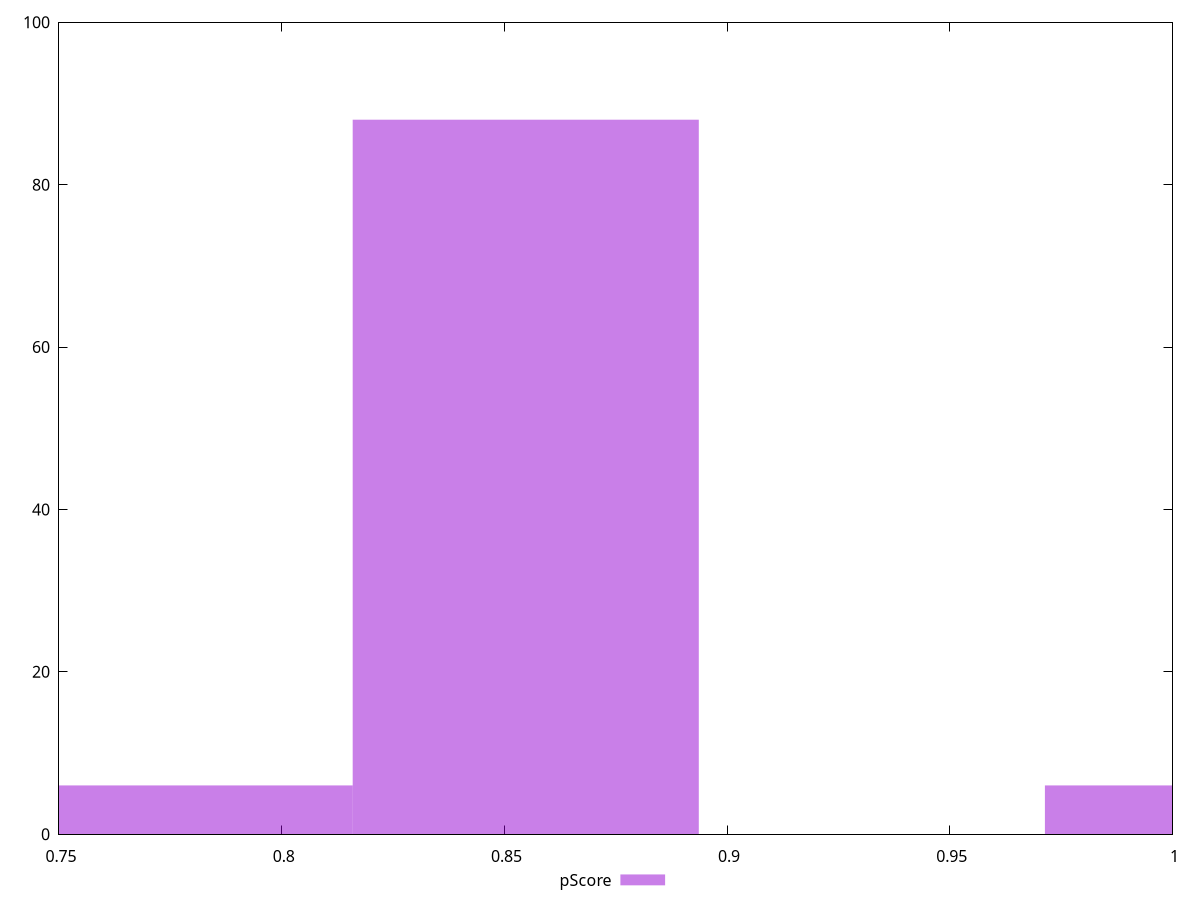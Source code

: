 reset

$pScore <<EOF
0.8547926080021677 88
0.7770841890928798 6
1.0102094458207438 6
EOF

set key outside below
set boxwidth 0.07770841890928798
set xrange [0.75:1]
set yrange [0:100]
set trange [0:100]
set style fill transparent solid 0.5 noborder
set terminal svg size 640, 490 enhanced background rgb 'white'
set output "report_00026_2021-02-22T21:38:55.199Z/unused-css-rules/samples/pages+cached+noadtech/pScore/histogram.svg"

plot $pScore title "pScore" with boxes

reset
